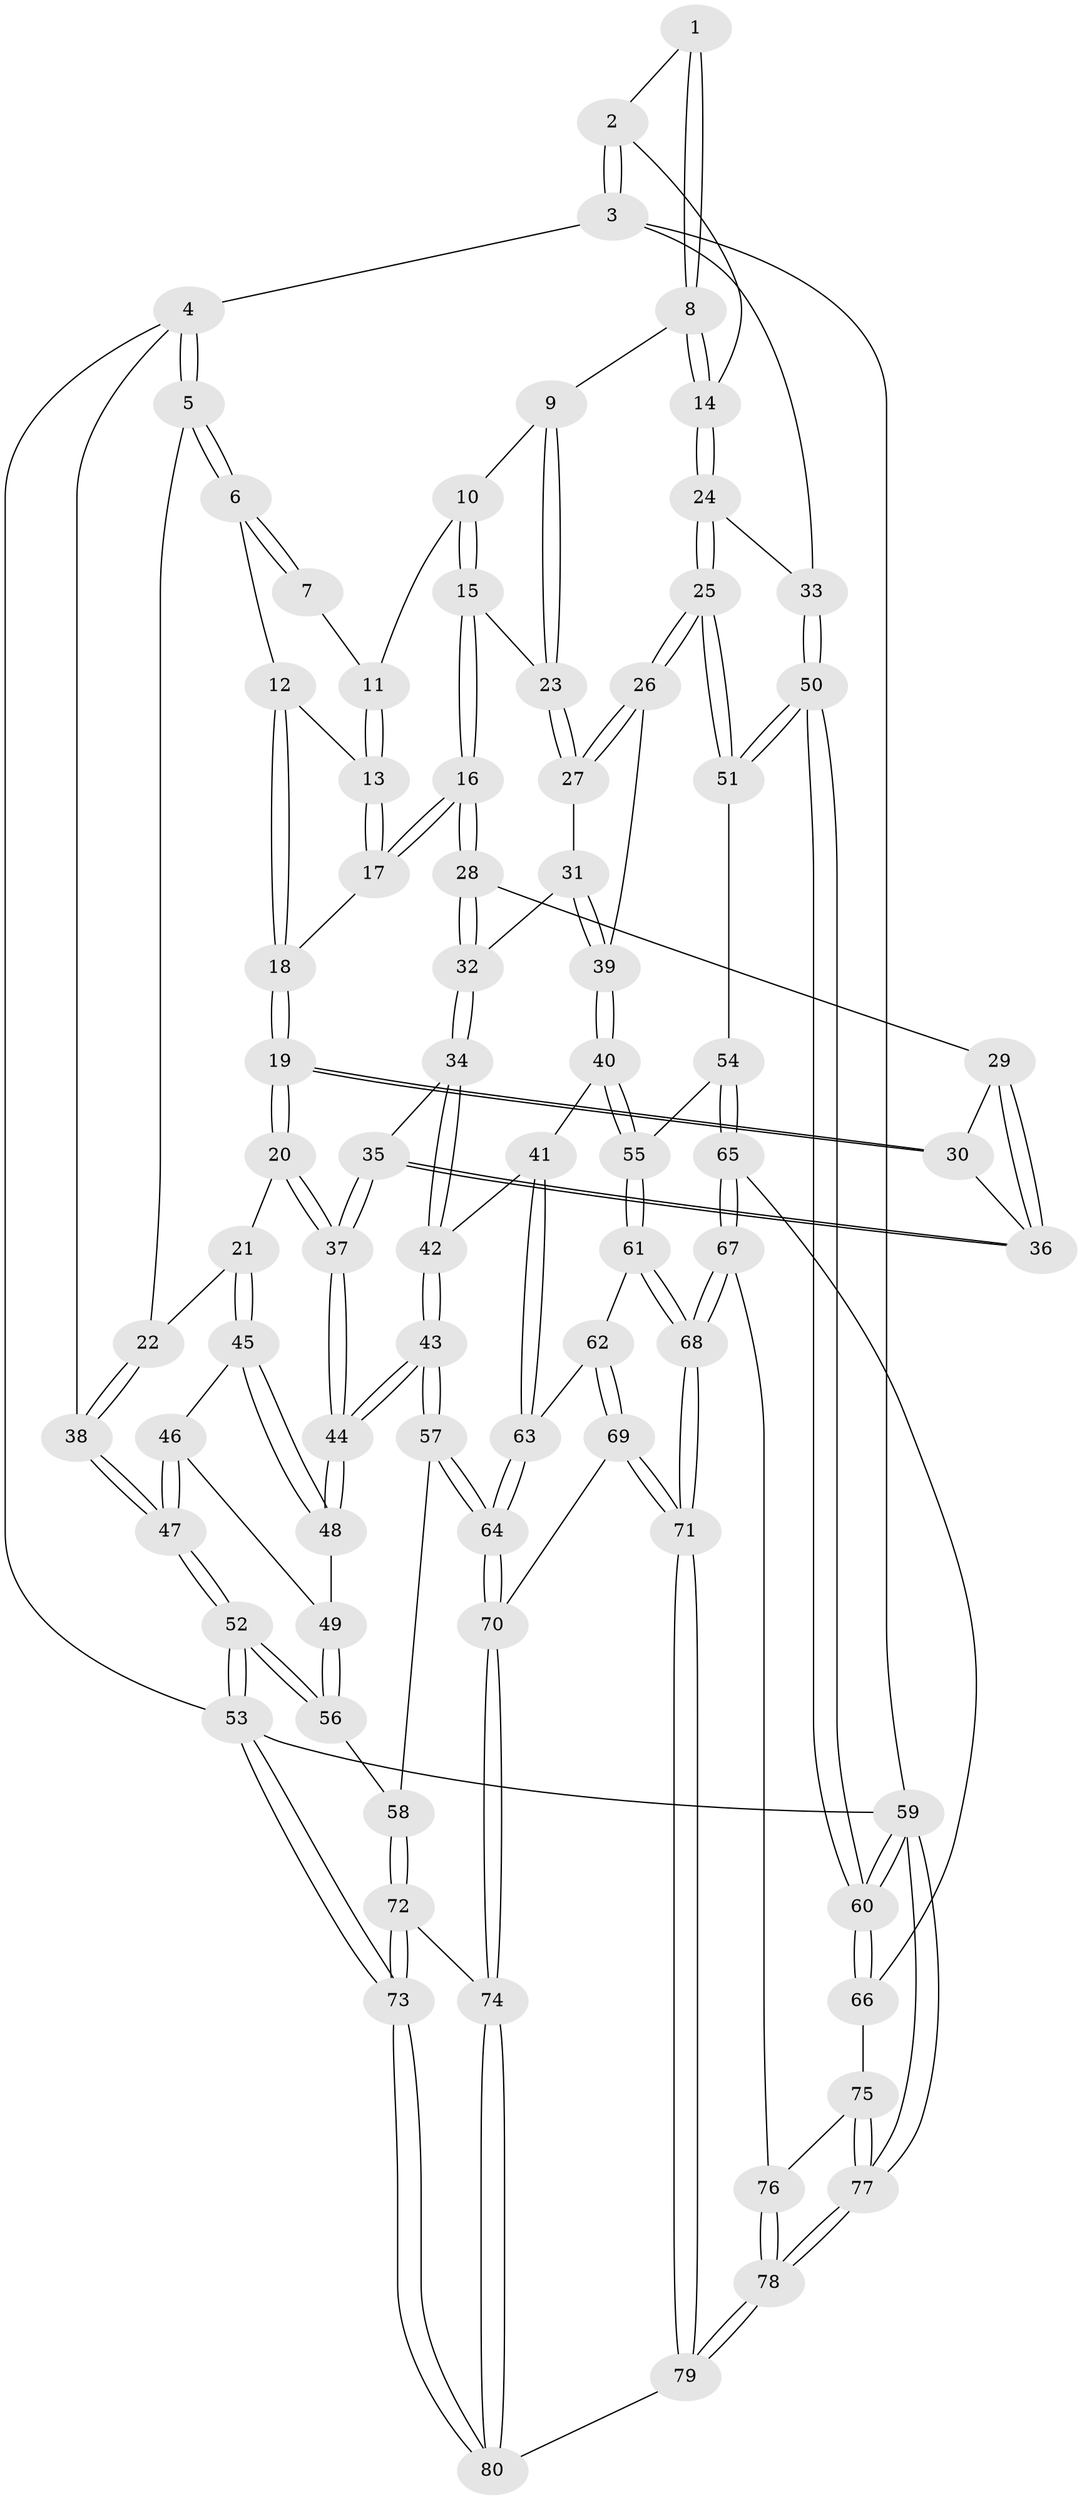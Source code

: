 // Generated by graph-tools (version 1.1) at 2025/17/03/09/25 04:17:09]
// undirected, 80 vertices, 197 edges
graph export_dot {
graph [start="1"]
  node [color=gray90,style=filled];
  1 [pos="+0.6869946137521041+0"];
  2 [pos="+0.9458646251430712+0"];
  3 [pos="+1+0"];
  4 [pos="+0+0"];
  5 [pos="+0+0"];
  6 [pos="+0+0"];
  7 [pos="+0.5601735169521084+0"];
  8 [pos="+0.6828946759262841+0.1830867945781199"];
  9 [pos="+0.6783405506149047+0.1845658741499655"];
  10 [pos="+0.5275395927355975+0.04591592084902008"];
  11 [pos="+0.5178948821282254+0"];
  12 [pos="+0+0"];
  13 [pos="+0.39901437277684165+0.08147141147235971"];
  14 [pos="+0.7654061317968768+0.20869073806502458"];
  15 [pos="+0.46106709107495464+0.21375051203765616"];
  16 [pos="+0.4610491278205126+0.21375967385228953"];
  17 [pos="+0.42698997996561017+0.19496639727971724"];
  18 [pos="+0.24058515735032826+0.20432625904309734"];
  19 [pos="+0.22991882178694306+0.341732961935172"];
  20 [pos="+0.2266305733338464+0.3558116103979212"];
  21 [pos="+0.12350140006806146+0.3842735685383785"];
  22 [pos="+0.09623604662228374+0.3578100617767483"];
  23 [pos="+0.6698632649863876+0.1899742779644904"];
  24 [pos="+0.8804646496746429+0.28415427107166064"];
  25 [pos="+0.7548882502747224+0.46564684608805046"];
  26 [pos="+0.7503541034779626+0.46587912162944"];
  27 [pos="+0.6348098373799828+0.2897377822192197"];
  28 [pos="+0.46085132722305594+0.22831661263731604"];
  29 [pos="+0.4397216968877895+0.26461093656758755"];
  30 [pos="+0.3155543662709486+0.3172335483248504"];
  31 [pos="+0.5715033380596317+0.3711253241806271"];
  32 [pos="+0.5483275785802999+0.37235838219416334"];
  33 [pos="+1+0.24180701756409764"];
  34 [pos="+0.5090798166107076+0.41664042133317236"];
  35 [pos="+0.4132301904867704+0.3392777552090946"];
  36 [pos="+0.4179877621180927+0.32156825542721795"];
  37 [pos="+0.31609482974376857+0.45715565824768617"];
  38 [pos="+0+0.3639672353465238"];
  39 [pos="+0.7105017790634309+0.47356113059085475"];
  40 [pos="+0.581030130993162+0.576253549093378"];
  41 [pos="+0.4742141295596002+0.5698538568722867"];
  42 [pos="+0.44274591425044235+0.558345716410258"];
  43 [pos="+0.3740454473036381+0.5666267025956191"];
  44 [pos="+0.34728783416870795+0.538197617184092"];
  45 [pos="+0.0913841100495553+0.4379030984149633"];
  46 [pos="+0.05954181608139828+0.4670805098488423"];
  47 [pos="+0+0.5213610733389552"];
  48 [pos="+0.2028386469829354+0.5508946658523648"];
  49 [pos="+0.11703908664376575+0.5995639945999515"];
  50 [pos="+1+0.5972583789187014"];
  51 [pos="+0.7771306283993594+0.5021122545471443"];
  52 [pos="+0+0.8129434319438145"];
  53 [pos="+0+1"];
  54 [pos="+0.799595134808624+0.6616308499033019"];
  55 [pos="+0.6720286146585442+0.7133321209005894"];
  56 [pos="+0.07728494480697806+0.7050375911228832"];
  57 [pos="+0.3210213983291231+0.708311325344822"];
  58 [pos="+0.23791160346069773+0.739585629783339"];
  59 [pos="+1+1"];
  60 [pos="+1+0.736437592253464"];
  61 [pos="+0.6673695611202567+0.7266119008955452"];
  62 [pos="+0.5686210362576375+0.7675163013111646"];
  63 [pos="+0.5288331406295924+0.7374002103116024"];
  64 [pos="+0.3826983695018266+0.7975769938492864"];
  65 [pos="+0.924960616635829+0.7375379711263939"];
  66 [pos="+0.9594893458803986+0.7421836611360914"];
  67 [pos="+0.7201250276132375+0.8807602622190367"];
  68 [pos="+0.718634905136737+0.8813423386551478"];
  69 [pos="+0.5364100664701038+0.8608201868252833"];
  70 [pos="+0.38672004997287446+0.8085100229696761"];
  71 [pos="+0.6333905796324641+1"];
  72 [pos="+0.18952261875870352+0.9527426289279401"];
  73 [pos="+0+1"];
  74 [pos="+0.3666705189671553+0.8983774666934671"];
  75 [pos="+0.8578721915141595+0.9015726216784945"];
  76 [pos="+0.8465087516999984+0.9056749312226734"];
  77 [pos="+1+1"];
  78 [pos="+0.8267370559470425+1"];
  79 [pos="+0.6232405528806646+1"];
  80 [pos="+0.5154783833656771+1"];
  1 -- 2;
  1 -- 8;
  1 -- 8;
  2 -- 3;
  2 -- 3;
  2 -- 14;
  3 -- 4;
  3 -- 33;
  3 -- 59;
  4 -- 5;
  4 -- 5;
  4 -- 38;
  4 -- 53;
  5 -- 6;
  5 -- 6;
  5 -- 22;
  6 -- 7;
  6 -- 7;
  6 -- 12;
  7 -- 11;
  8 -- 9;
  8 -- 14;
  8 -- 14;
  9 -- 10;
  9 -- 23;
  9 -- 23;
  10 -- 11;
  10 -- 15;
  10 -- 15;
  11 -- 13;
  11 -- 13;
  12 -- 13;
  12 -- 18;
  12 -- 18;
  13 -- 17;
  13 -- 17;
  14 -- 24;
  14 -- 24;
  15 -- 16;
  15 -- 16;
  15 -- 23;
  16 -- 17;
  16 -- 17;
  16 -- 28;
  16 -- 28;
  17 -- 18;
  18 -- 19;
  18 -- 19;
  19 -- 20;
  19 -- 20;
  19 -- 30;
  19 -- 30;
  20 -- 21;
  20 -- 37;
  20 -- 37;
  21 -- 22;
  21 -- 45;
  21 -- 45;
  22 -- 38;
  22 -- 38;
  23 -- 27;
  23 -- 27;
  24 -- 25;
  24 -- 25;
  24 -- 33;
  25 -- 26;
  25 -- 26;
  25 -- 51;
  25 -- 51;
  26 -- 27;
  26 -- 27;
  26 -- 39;
  27 -- 31;
  28 -- 29;
  28 -- 32;
  28 -- 32;
  29 -- 30;
  29 -- 36;
  29 -- 36;
  30 -- 36;
  31 -- 32;
  31 -- 39;
  31 -- 39;
  32 -- 34;
  32 -- 34;
  33 -- 50;
  33 -- 50;
  34 -- 35;
  34 -- 42;
  34 -- 42;
  35 -- 36;
  35 -- 36;
  35 -- 37;
  35 -- 37;
  37 -- 44;
  37 -- 44;
  38 -- 47;
  38 -- 47;
  39 -- 40;
  39 -- 40;
  40 -- 41;
  40 -- 55;
  40 -- 55;
  41 -- 42;
  41 -- 63;
  41 -- 63;
  42 -- 43;
  42 -- 43;
  43 -- 44;
  43 -- 44;
  43 -- 57;
  43 -- 57;
  44 -- 48;
  44 -- 48;
  45 -- 46;
  45 -- 48;
  45 -- 48;
  46 -- 47;
  46 -- 47;
  46 -- 49;
  47 -- 52;
  47 -- 52;
  48 -- 49;
  49 -- 56;
  49 -- 56;
  50 -- 51;
  50 -- 51;
  50 -- 60;
  50 -- 60;
  51 -- 54;
  52 -- 53;
  52 -- 53;
  52 -- 56;
  52 -- 56;
  53 -- 73;
  53 -- 73;
  53 -- 59;
  54 -- 55;
  54 -- 65;
  54 -- 65;
  55 -- 61;
  55 -- 61;
  56 -- 58;
  57 -- 58;
  57 -- 64;
  57 -- 64;
  58 -- 72;
  58 -- 72;
  59 -- 60;
  59 -- 60;
  59 -- 77;
  59 -- 77;
  60 -- 66;
  60 -- 66;
  61 -- 62;
  61 -- 68;
  61 -- 68;
  62 -- 63;
  62 -- 69;
  62 -- 69;
  63 -- 64;
  63 -- 64;
  64 -- 70;
  64 -- 70;
  65 -- 66;
  65 -- 67;
  65 -- 67;
  66 -- 75;
  67 -- 68;
  67 -- 68;
  67 -- 76;
  68 -- 71;
  68 -- 71;
  69 -- 70;
  69 -- 71;
  69 -- 71;
  70 -- 74;
  70 -- 74;
  71 -- 79;
  71 -- 79;
  72 -- 73;
  72 -- 73;
  72 -- 74;
  73 -- 80;
  73 -- 80;
  74 -- 80;
  74 -- 80;
  75 -- 76;
  75 -- 77;
  75 -- 77;
  76 -- 78;
  76 -- 78;
  77 -- 78;
  77 -- 78;
  78 -- 79;
  78 -- 79;
  79 -- 80;
}
